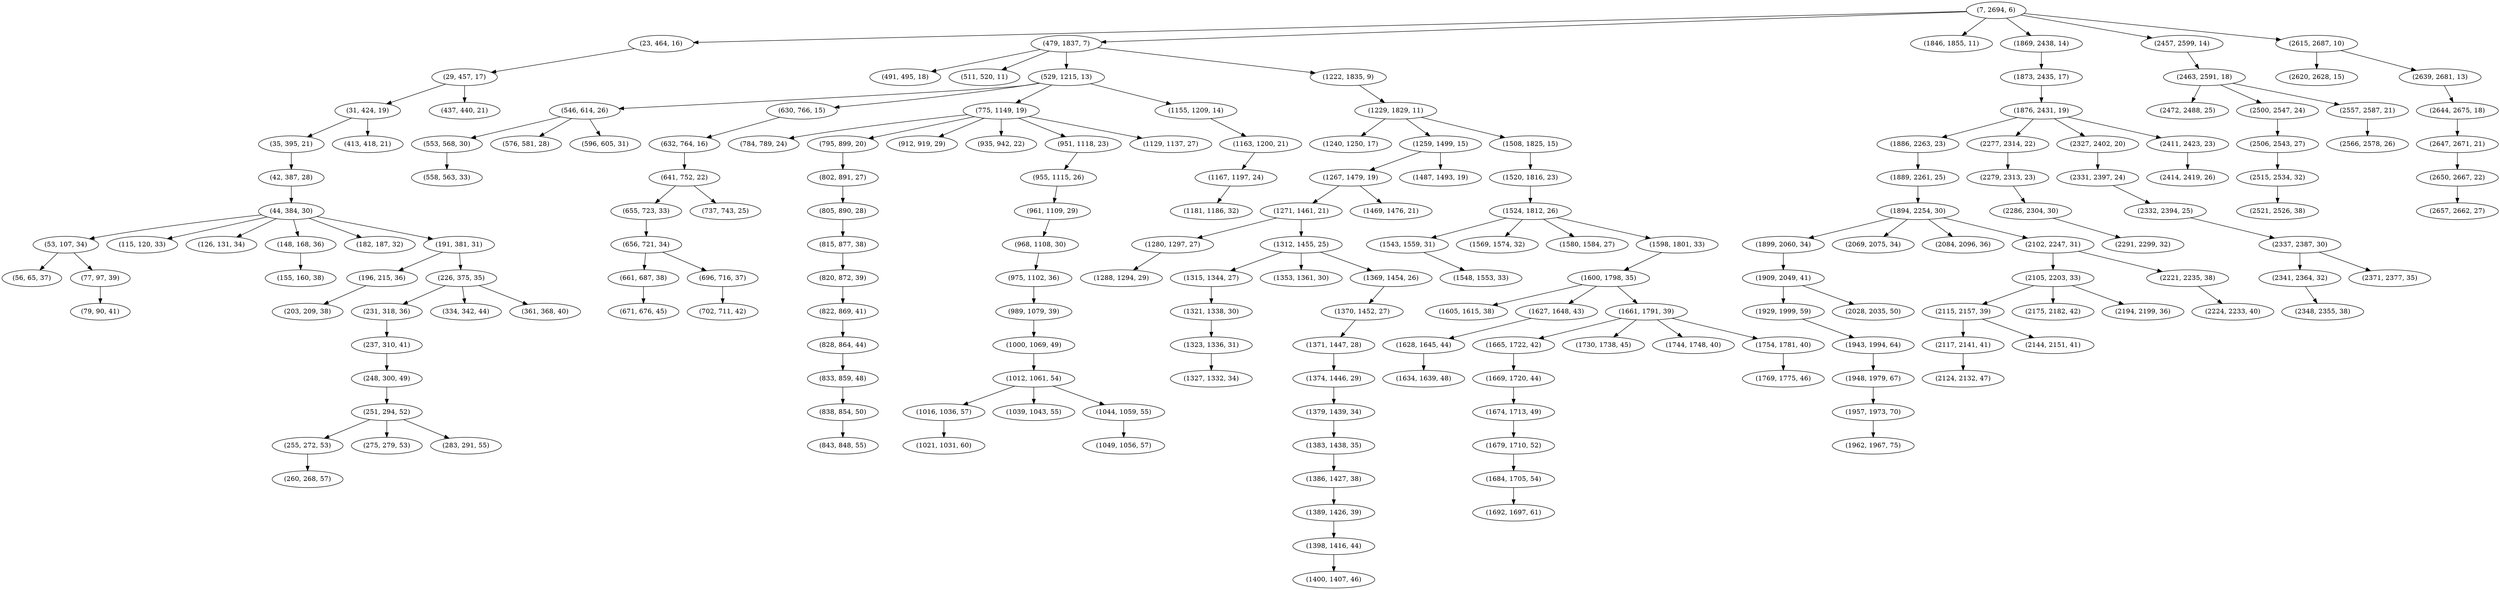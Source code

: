digraph tree {
    "(7, 2694, 6)";
    "(23, 464, 16)";
    "(29, 457, 17)";
    "(31, 424, 19)";
    "(35, 395, 21)";
    "(42, 387, 28)";
    "(44, 384, 30)";
    "(53, 107, 34)";
    "(56, 65, 37)";
    "(77, 97, 39)";
    "(79, 90, 41)";
    "(115, 120, 33)";
    "(126, 131, 34)";
    "(148, 168, 36)";
    "(155, 160, 38)";
    "(182, 187, 32)";
    "(191, 381, 31)";
    "(196, 215, 36)";
    "(203, 209, 38)";
    "(226, 375, 35)";
    "(231, 318, 36)";
    "(237, 310, 41)";
    "(248, 300, 49)";
    "(251, 294, 52)";
    "(255, 272, 53)";
    "(260, 268, 57)";
    "(275, 279, 53)";
    "(283, 291, 55)";
    "(334, 342, 44)";
    "(361, 368, 40)";
    "(413, 418, 21)";
    "(437, 440, 21)";
    "(479, 1837, 7)";
    "(491, 495, 18)";
    "(511, 520, 11)";
    "(529, 1215, 13)";
    "(546, 614, 26)";
    "(553, 568, 30)";
    "(558, 563, 33)";
    "(576, 581, 28)";
    "(596, 605, 31)";
    "(630, 766, 15)";
    "(632, 764, 16)";
    "(641, 752, 22)";
    "(655, 723, 33)";
    "(656, 721, 34)";
    "(661, 687, 38)";
    "(671, 676, 45)";
    "(696, 716, 37)";
    "(702, 711, 42)";
    "(737, 743, 25)";
    "(775, 1149, 19)";
    "(784, 789, 24)";
    "(795, 899, 20)";
    "(802, 891, 27)";
    "(805, 890, 28)";
    "(815, 877, 38)";
    "(820, 872, 39)";
    "(822, 869, 41)";
    "(828, 864, 44)";
    "(833, 859, 48)";
    "(838, 854, 50)";
    "(843, 848, 55)";
    "(912, 919, 29)";
    "(935, 942, 22)";
    "(951, 1118, 23)";
    "(955, 1115, 26)";
    "(961, 1109, 29)";
    "(968, 1108, 30)";
    "(975, 1102, 36)";
    "(989, 1079, 39)";
    "(1000, 1069, 49)";
    "(1012, 1061, 54)";
    "(1016, 1036, 57)";
    "(1021, 1031, 60)";
    "(1039, 1043, 55)";
    "(1044, 1059, 55)";
    "(1049, 1056, 57)";
    "(1129, 1137, 27)";
    "(1155, 1209, 14)";
    "(1163, 1200, 21)";
    "(1167, 1197, 24)";
    "(1181, 1186, 32)";
    "(1222, 1835, 9)";
    "(1229, 1829, 11)";
    "(1240, 1250, 17)";
    "(1259, 1499, 15)";
    "(1267, 1479, 19)";
    "(1271, 1461, 21)";
    "(1280, 1297, 27)";
    "(1288, 1294, 29)";
    "(1312, 1455, 25)";
    "(1315, 1344, 27)";
    "(1321, 1338, 30)";
    "(1323, 1336, 31)";
    "(1327, 1332, 34)";
    "(1353, 1361, 30)";
    "(1369, 1454, 26)";
    "(1370, 1452, 27)";
    "(1371, 1447, 28)";
    "(1374, 1446, 29)";
    "(1379, 1439, 34)";
    "(1383, 1438, 35)";
    "(1386, 1427, 38)";
    "(1389, 1426, 39)";
    "(1398, 1416, 44)";
    "(1400, 1407, 46)";
    "(1469, 1476, 21)";
    "(1487, 1493, 19)";
    "(1508, 1825, 15)";
    "(1520, 1816, 23)";
    "(1524, 1812, 26)";
    "(1543, 1559, 31)";
    "(1548, 1553, 33)";
    "(1569, 1574, 32)";
    "(1580, 1584, 27)";
    "(1598, 1801, 33)";
    "(1600, 1798, 35)";
    "(1605, 1615, 38)";
    "(1627, 1648, 43)";
    "(1628, 1645, 44)";
    "(1634, 1639, 48)";
    "(1661, 1791, 39)";
    "(1665, 1722, 42)";
    "(1669, 1720, 44)";
    "(1674, 1713, 49)";
    "(1679, 1710, 52)";
    "(1684, 1705, 54)";
    "(1692, 1697, 61)";
    "(1730, 1738, 45)";
    "(1744, 1748, 40)";
    "(1754, 1781, 40)";
    "(1769, 1775, 46)";
    "(1846, 1855, 11)";
    "(1869, 2438, 14)";
    "(1873, 2435, 17)";
    "(1876, 2431, 19)";
    "(1886, 2263, 23)";
    "(1889, 2261, 25)";
    "(1894, 2254, 30)";
    "(1899, 2060, 34)";
    "(1909, 2049, 41)";
    "(1929, 1999, 59)";
    "(1943, 1994, 64)";
    "(1948, 1979, 67)";
    "(1957, 1973, 70)";
    "(1962, 1967, 75)";
    "(2028, 2035, 50)";
    "(2069, 2075, 34)";
    "(2084, 2096, 36)";
    "(2102, 2247, 31)";
    "(2105, 2203, 33)";
    "(2115, 2157, 39)";
    "(2117, 2141, 41)";
    "(2124, 2132, 47)";
    "(2144, 2151, 41)";
    "(2175, 2182, 42)";
    "(2194, 2199, 36)";
    "(2221, 2235, 38)";
    "(2224, 2233, 40)";
    "(2277, 2314, 22)";
    "(2279, 2313, 23)";
    "(2286, 2304, 30)";
    "(2291, 2299, 32)";
    "(2327, 2402, 20)";
    "(2331, 2397, 24)";
    "(2332, 2394, 25)";
    "(2337, 2387, 30)";
    "(2341, 2364, 32)";
    "(2348, 2355, 38)";
    "(2371, 2377, 35)";
    "(2411, 2423, 23)";
    "(2414, 2419, 26)";
    "(2457, 2599, 14)";
    "(2463, 2591, 18)";
    "(2472, 2488, 25)";
    "(2500, 2547, 24)";
    "(2506, 2543, 27)";
    "(2515, 2534, 32)";
    "(2521, 2526, 38)";
    "(2557, 2587, 21)";
    "(2566, 2578, 26)";
    "(2615, 2687, 10)";
    "(2620, 2628, 15)";
    "(2639, 2681, 13)";
    "(2644, 2675, 18)";
    "(2647, 2671, 21)";
    "(2650, 2667, 22)";
    "(2657, 2662, 27)";
    "(7, 2694, 6)" -> "(23, 464, 16)";
    "(7, 2694, 6)" -> "(479, 1837, 7)";
    "(7, 2694, 6)" -> "(1846, 1855, 11)";
    "(7, 2694, 6)" -> "(1869, 2438, 14)";
    "(7, 2694, 6)" -> "(2457, 2599, 14)";
    "(7, 2694, 6)" -> "(2615, 2687, 10)";
    "(23, 464, 16)" -> "(29, 457, 17)";
    "(29, 457, 17)" -> "(31, 424, 19)";
    "(29, 457, 17)" -> "(437, 440, 21)";
    "(31, 424, 19)" -> "(35, 395, 21)";
    "(31, 424, 19)" -> "(413, 418, 21)";
    "(35, 395, 21)" -> "(42, 387, 28)";
    "(42, 387, 28)" -> "(44, 384, 30)";
    "(44, 384, 30)" -> "(53, 107, 34)";
    "(44, 384, 30)" -> "(115, 120, 33)";
    "(44, 384, 30)" -> "(126, 131, 34)";
    "(44, 384, 30)" -> "(148, 168, 36)";
    "(44, 384, 30)" -> "(182, 187, 32)";
    "(44, 384, 30)" -> "(191, 381, 31)";
    "(53, 107, 34)" -> "(56, 65, 37)";
    "(53, 107, 34)" -> "(77, 97, 39)";
    "(77, 97, 39)" -> "(79, 90, 41)";
    "(148, 168, 36)" -> "(155, 160, 38)";
    "(191, 381, 31)" -> "(196, 215, 36)";
    "(191, 381, 31)" -> "(226, 375, 35)";
    "(196, 215, 36)" -> "(203, 209, 38)";
    "(226, 375, 35)" -> "(231, 318, 36)";
    "(226, 375, 35)" -> "(334, 342, 44)";
    "(226, 375, 35)" -> "(361, 368, 40)";
    "(231, 318, 36)" -> "(237, 310, 41)";
    "(237, 310, 41)" -> "(248, 300, 49)";
    "(248, 300, 49)" -> "(251, 294, 52)";
    "(251, 294, 52)" -> "(255, 272, 53)";
    "(251, 294, 52)" -> "(275, 279, 53)";
    "(251, 294, 52)" -> "(283, 291, 55)";
    "(255, 272, 53)" -> "(260, 268, 57)";
    "(479, 1837, 7)" -> "(491, 495, 18)";
    "(479, 1837, 7)" -> "(511, 520, 11)";
    "(479, 1837, 7)" -> "(529, 1215, 13)";
    "(479, 1837, 7)" -> "(1222, 1835, 9)";
    "(529, 1215, 13)" -> "(546, 614, 26)";
    "(529, 1215, 13)" -> "(630, 766, 15)";
    "(529, 1215, 13)" -> "(775, 1149, 19)";
    "(529, 1215, 13)" -> "(1155, 1209, 14)";
    "(546, 614, 26)" -> "(553, 568, 30)";
    "(546, 614, 26)" -> "(576, 581, 28)";
    "(546, 614, 26)" -> "(596, 605, 31)";
    "(553, 568, 30)" -> "(558, 563, 33)";
    "(630, 766, 15)" -> "(632, 764, 16)";
    "(632, 764, 16)" -> "(641, 752, 22)";
    "(641, 752, 22)" -> "(655, 723, 33)";
    "(641, 752, 22)" -> "(737, 743, 25)";
    "(655, 723, 33)" -> "(656, 721, 34)";
    "(656, 721, 34)" -> "(661, 687, 38)";
    "(656, 721, 34)" -> "(696, 716, 37)";
    "(661, 687, 38)" -> "(671, 676, 45)";
    "(696, 716, 37)" -> "(702, 711, 42)";
    "(775, 1149, 19)" -> "(784, 789, 24)";
    "(775, 1149, 19)" -> "(795, 899, 20)";
    "(775, 1149, 19)" -> "(912, 919, 29)";
    "(775, 1149, 19)" -> "(935, 942, 22)";
    "(775, 1149, 19)" -> "(951, 1118, 23)";
    "(775, 1149, 19)" -> "(1129, 1137, 27)";
    "(795, 899, 20)" -> "(802, 891, 27)";
    "(802, 891, 27)" -> "(805, 890, 28)";
    "(805, 890, 28)" -> "(815, 877, 38)";
    "(815, 877, 38)" -> "(820, 872, 39)";
    "(820, 872, 39)" -> "(822, 869, 41)";
    "(822, 869, 41)" -> "(828, 864, 44)";
    "(828, 864, 44)" -> "(833, 859, 48)";
    "(833, 859, 48)" -> "(838, 854, 50)";
    "(838, 854, 50)" -> "(843, 848, 55)";
    "(951, 1118, 23)" -> "(955, 1115, 26)";
    "(955, 1115, 26)" -> "(961, 1109, 29)";
    "(961, 1109, 29)" -> "(968, 1108, 30)";
    "(968, 1108, 30)" -> "(975, 1102, 36)";
    "(975, 1102, 36)" -> "(989, 1079, 39)";
    "(989, 1079, 39)" -> "(1000, 1069, 49)";
    "(1000, 1069, 49)" -> "(1012, 1061, 54)";
    "(1012, 1061, 54)" -> "(1016, 1036, 57)";
    "(1012, 1061, 54)" -> "(1039, 1043, 55)";
    "(1012, 1061, 54)" -> "(1044, 1059, 55)";
    "(1016, 1036, 57)" -> "(1021, 1031, 60)";
    "(1044, 1059, 55)" -> "(1049, 1056, 57)";
    "(1155, 1209, 14)" -> "(1163, 1200, 21)";
    "(1163, 1200, 21)" -> "(1167, 1197, 24)";
    "(1167, 1197, 24)" -> "(1181, 1186, 32)";
    "(1222, 1835, 9)" -> "(1229, 1829, 11)";
    "(1229, 1829, 11)" -> "(1240, 1250, 17)";
    "(1229, 1829, 11)" -> "(1259, 1499, 15)";
    "(1229, 1829, 11)" -> "(1508, 1825, 15)";
    "(1259, 1499, 15)" -> "(1267, 1479, 19)";
    "(1259, 1499, 15)" -> "(1487, 1493, 19)";
    "(1267, 1479, 19)" -> "(1271, 1461, 21)";
    "(1267, 1479, 19)" -> "(1469, 1476, 21)";
    "(1271, 1461, 21)" -> "(1280, 1297, 27)";
    "(1271, 1461, 21)" -> "(1312, 1455, 25)";
    "(1280, 1297, 27)" -> "(1288, 1294, 29)";
    "(1312, 1455, 25)" -> "(1315, 1344, 27)";
    "(1312, 1455, 25)" -> "(1353, 1361, 30)";
    "(1312, 1455, 25)" -> "(1369, 1454, 26)";
    "(1315, 1344, 27)" -> "(1321, 1338, 30)";
    "(1321, 1338, 30)" -> "(1323, 1336, 31)";
    "(1323, 1336, 31)" -> "(1327, 1332, 34)";
    "(1369, 1454, 26)" -> "(1370, 1452, 27)";
    "(1370, 1452, 27)" -> "(1371, 1447, 28)";
    "(1371, 1447, 28)" -> "(1374, 1446, 29)";
    "(1374, 1446, 29)" -> "(1379, 1439, 34)";
    "(1379, 1439, 34)" -> "(1383, 1438, 35)";
    "(1383, 1438, 35)" -> "(1386, 1427, 38)";
    "(1386, 1427, 38)" -> "(1389, 1426, 39)";
    "(1389, 1426, 39)" -> "(1398, 1416, 44)";
    "(1398, 1416, 44)" -> "(1400, 1407, 46)";
    "(1508, 1825, 15)" -> "(1520, 1816, 23)";
    "(1520, 1816, 23)" -> "(1524, 1812, 26)";
    "(1524, 1812, 26)" -> "(1543, 1559, 31)";
    "(1524, 1812, 26)" -> "(1569, 1574, 32)";
    "(1524, 1812, 26)" -> "(1580, 1584, 27)";
    "(1524, 1812, 26)" -> "(1598, 1801, 33)";
    "(1543, 1559, 31)" -> "(1548, 1553, 33)";
    "(1598, 1801, 33)" -> "(1600, 1798, 35)";
    "(1600, 1798, 35)" -> "(1605, 1615, 38)";
    "(1600, 1798, 35)" -> "(1627, 1648, 43)";
    "(1600, 1798, 35)" -> "(1661, 1791, 39)";
    "(1627, 1648, 43)" -> "(1628, 1645, 44)";
    "(1628, 1645, 44)" -> "(1634, 1639, 48)";
    "(1661, 1791, 39)" -> "(1665, 1722, 42)";
    "(1661, 1791, 39)" -> "(1730, 1738, 45)";
    "(1661, 1791, 39)" -> "(1744, 1748, 40)";
    "(1661, 1791, 39)" -> "(1754, 1781, 40)";
    "(1665, 1722, 42)" -> "(1669, 1720, 44)";
    "(1669, 1720, 44)" -> "(1674, 1713, 49)";
    "(1674, 1713, 49)" -> "(1679, 1710, 52)";
    "(1679, 1710, 52)" -> "(1684, 1705, 54)";
    "(1684, 1705, 54)" -> "(1692, 1697, 61)";
    "(1754, 1781, 40)" -> "(1769, 1775, 46)";
    "(1869, 2438, 14)" -> "(1873, 2435, 17)";
    "(1873, 2435, 17)" -> "(1876, 2431, 19)";
    "(1876, 2431, 19)" -> "(1886, 2263, 23)";
    "(1876, 2431, 19)" -> "(2277, 2314, 22)";
    "(1876, 2431, 19)" -> "(2327, 2402, 20)";
    "(1876, 2431, 19)" -> "(2411, 2423, 23)";
    "(1886, 2263, 23)" -> "(1889, 2261, 25)";
    "(1889, 2261, 25)" -> "(1894, 2254, 30)";
    "(1894, 2254, 30)" -> "(1899, 2060, 34)";
    "(1894, 2254, 30)" -> "(2069, 2075, 34)";
    "(1894, 2254, 30)" -> "(2084, 2096, 36)";
    "(1894, 2254, 30)" -> "(2102, 2247, 31)";
    "(1899, 2060, 34)" -> "(1909, 2049, 41)";
    "(1909, 2049, 41)" -> "(1929, 1999, 59)";
    "(1909, 2049, 41)" -> "(2028, 2035, 50)";
    "(1929, 1999, 59)" -> "(1943, 1994, 64)";
    "(1943, 1994, 64)" -> "(1948, 1979, 67)";
    "(1948, 1979, 67)" -> "(1957, 1973, 70)";
    "(1957, 1973, 70)" -> "(1962, 1967, 75)";
    "(2102, 2247, 31)" -> "(2105, 2203, 33)";
    "(2102, 2247, 31)" -> "(2221, 2235, 38)";
    "(2105, 2203, 33)" -> "(2115, 2157, 39)";
    "(2105, 2203, 33)" -> "(2175, 2182, 42)";
    "(2105, 2203, 33)" -> "(2194, 2199, 36)";
    "(2115, 2157, 39)" -> "(2117, 2141, 41)";
    "(2115, 2157, 39)" -> "(2144, 2151, 41)";
    "(2117, 2141, 41)" -> "(2124, 2132, 47)";
    "(2221, 2235, 38)" -> "(2224, 2233, 40)";
    "(2277, 2314, 22)" -> "(2279, 2313, 23)";
    "(2279, 2313, 23)" -> "(2286, 2304, 30)";
    "(2286, 2304, 30)" -> "(2291, 2299, 32)";
    "(2327, 2402, 20)" -> "(2331, 2397, 24)";
    "(2331, 2397, 24)" -> "(2332, 2394, 25)";
    "(2332, 2394, 25)" -> "(2337, 2387, 30)";
    "(2337, 2387, 30)" -> "(2341, 2364, 32)";
    "(2337, 2387, 30)" -> "(2371, 2377, 35)";
    "(2341, 2364, 32)" -> "(2348, 2355, 38)";
    "(2411, 2423, 23)" -> "(2414, 2419, 26)";
    "(2457, 2599, 14)" -> "(2463, 2591, 18)";
    "(2463, 2591, 18)" -> "(2472, 2488, 25)";
    "(2463, 2591, 18)" -> "(2500, 2547, 24)";
    "(2463, 2591, 18)" -> "(2557, 2587, 21)";
    "(2500, 2547, 24)" -> "(2506, 2543, 27)";
    "(2506, 2543, 27)" -> "(2515, 2534, 32)";
    "(2515, 2534, 32)" -> "(2521, 2526, 38)";
    "(2557, 2587, 21)" -> "(2566, 2578, 26)";
    "(2615, 2687, 10)" -> "(2620, 2628, 15)";
    "(2615, 2687, 10)" -> "(2639, 2681, 13)";
    "(2639, 2681, 13)" -> "(2644, 2675, 18)";
    "(2644, 2675, 18)" -> "(2647, 2671, 21)";
    "(2647, 2671, 21)" -> "(2650, 2667, 22)";
    "(2650, 2667, 22)" -> "(2657, 2662, 27)";
}
